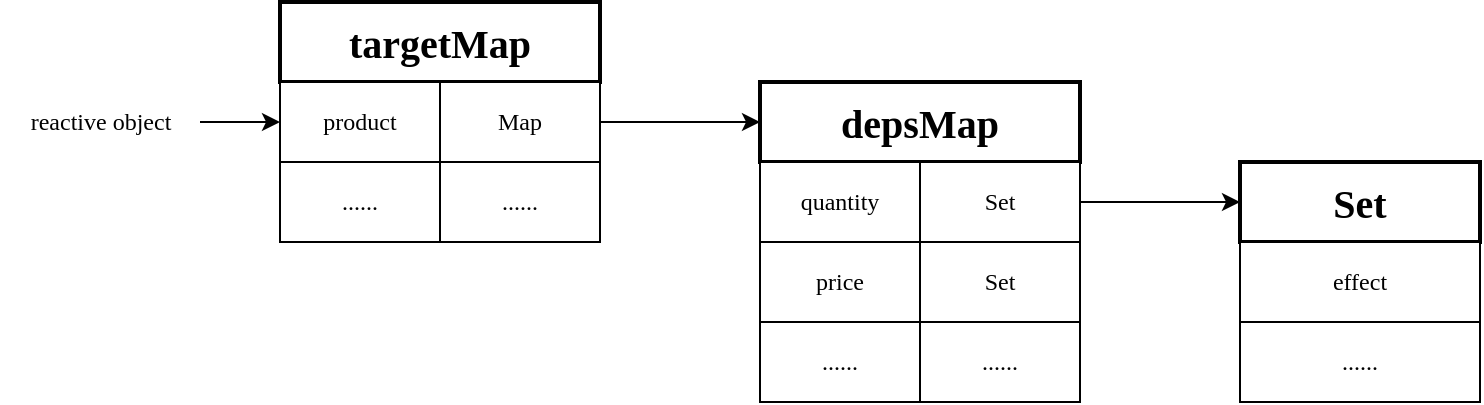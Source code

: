 <mxfile version="15.8.3" type="github">
  <diagram id="GzsZJ0gia4HIRhkVY6vl" name="Page-1">
    <mxGraphModel dx="1178" dy="641" grid="1" gridSize="10" guides="1" tooltips="1" connect="1" arrows="1" fold="1" page="1" pageScale="1" pageWidth="827" pageHeight="1169" math="0" shadow="0">
      <root>
        <mxCell id="0" />
        <mxCell id="1" parent="0" />
        <mxCell id="gN-B2AEJe_XTWejiOF4b-1" value="targetMap" style="rounded=0;whiteSpace=wrap;html=1;fontStyle=1;fontSize=20;fontFamily=Comic Sans MS;labelBorderColor=none;strokeWidth=2;" vertex="1" parent="1">
          <mxGeometry x="160" y="160" width="160" height="40" as="geometry" />
        </mxCell>
        <mxCell id="gN-B2AEJe_XTWejiOF4b-4" value="product" style="rounded=0;whiteSpace=wrap;html=1;labelBorderColor=none;fontFamily=Comic Sans MS;fontSize=12;strokeWidth=1;" vertex="1" parent="1">
          <mxGeometry x="160" y="200" width="80" height="40" as="geometry" />
        </mxCell>
        <mxCell id="gN-B2AEJe_XTWejiOF4b-22" style="edgeStyle=none;rounded=0;orthogonalLoop=1;jettySize=auto;html=1;exitX=1;exitY=0.5;exitDx=0;exitDy=0;entryX=0;entryY=0.5;entryDx=0;entryDy=0;fontFamily=Comic Sans MS;fontSize=12;endArrow=classic;endFill=1;strokeWidth=1;" edge="1" parent="1" source="gN-B2AEJe_XTWejiOF4b-5" target="gN-B2AEJe_XTWejiOF4b-15">
          <mxGeometry relative="1" as="geometry" />
        </mxCell>
        <mxCell id="gN-B2AEJe_XTWejiOF4b-5" value="Map" style="rounded=0;whiteSpace=wrap;html=1;labelBorderColor=none;fontFamily=Comic Sans MS;fontSize=12;strokeWidth=1;" vertex="1" parent="1">
          <mxGeometry x="240" y="200" width="80" height="40" as="geometry" />
        </mxCell>
        <mxCell id="gN-B2AEJe_XTWejiOF4b-6" value="......" style="rounded=0;whiteSpace=wrap;html=1;labelBorderColor=none;fontFamily=Comic Sans MS;fontSize=12;strokeWidth=1;" vertex="1" parent="1">
          <mxGeometry x="160" y="240" width="80" height="40" as="geometry" />
        </mxCell>
        <mxCell id="gN-B2AEJe_XTWejiOF4b-7" value="......" style="rounded=0;whiteSpace=wrap;html=1;labelBorderColor=none;fontFamily=Comic Sans MS;fontSize=12;strokeWidth=1;" vertex="1" parent="1">
          <mxGeometry x="240" y="240" width="80" height="40" as="geometry" />
        </mxCell>
        <mxCell id="gN-B2AEJe_XTWejiOF4b-14" value="" style="orthogonalLoop=1;jettySize=auto;html=1;fontFamily=Comic Sans MS;fontSize=12;entryX=0;entryY=0.5;entryDx=0;entryDy=0;strokeWidth=1;rounded=0;endArrow=classic;endFill=1;" edge="1" parent="1" source="gN-B2AEJe_XTWejiOF4b-11" target="gN-B2AEJe_XTWejiOF4b-4">
          <mxGeometry relative="1" as="geometry" />
        </mxCell>
        <mxCell id="gN-B2AEJe_XTWejiOF4b-11" value="reactive object" style="text;html=1;align=center;verticalAlign=middle;resizable=0;points=[];autosize=1;strokeColor=none;fillColor=none;fontSize=12;fontFamily=Comic Sans MS;" vertex="1" parent="1">
          <mxGeometry x="20" y="210" width="100" height="20" as="geometry" />
        </mxCell>
        <mxCell id="gN-B2AEJe_XTWejiOF4b-15" value="depsMap" style="rounded=0;whiteSpace=wrap;html=1;fontStyle=1;fontSize=20;fontFamily=Comic Sans MS;labelBorderColor=none;strokeWidth=2;" vertex="1" parent="1">
          <mxGeometry x="400" y="200" width="160" height="40" as="geometry" />
        </mxCell>
        <mxCell id="gN-B2AEJe_XTWejiOF4b-16" value="quantity" style="rounded=0;whiteSpace=wrap;html=1;labelBorderColor=none;fontFamily=Comic Sans MS;fontSize=12;strokeWidth=1;" vertex="1" parent="1">
          <mxGeometry x="400" y="240" width="80" height="40" as="geometry" />
        </mxCell>
        <mxCell id="gN-B2AEJe_XTWejiOF4b-33" style="edgeStyle=none;rounded=0;orthogonalLoop=1;jettySize=auto;html=1;exitX=1;exitY=0.5;exitDx=0;exitDy=0;entryX=0;entryY=0.5;entryDx=0;entryDy=0;fontFamily=Comic Sans MS;fontSize=12;endArrow=classic;endFill=1;strokeWidth=1;" edge="1" parent="1" source="gN-B2AEJe_XTWejiOF4b-17" target="gN-B2AEJe_XTWejiOF4b-23">
          <mxGeometry relative="1" as="geometry" />
        </mxCell>
        <mxCell id="gN-B2AEJe_XTWejiOF4b-17" value="Set" style="rounded=0;whiteSpace=wrap;html=1;labelBorderColor=none;fontFamily=Comic Sans MS;fontSize=12;strokeWidth=1;" vertex="1" parent="1">
          <mxGeometry x="480" y="240" width="80" height="40" as="geometry" />
        </mxCell>
        <mxCell id="gN-B2AEJe_XTWejiOF4b-18" value="price" style="rounded=0;whiteSpace=wrap;html=1;labelBorderColor=none;fontFamily=Comic Sans MS;fontSize=12;strokeWidth=1;" vertex="1" parent="1">
          <mxGeometry x="400" y="280" width="80" height="40" as="geometry" />
        </mxCell>
        <mxCell id="gN-B2AEJe_XTWejiOF4b-19" value="Set" style="rounded=0;whiteSpace=wrap;html=1;labelBorderColor=none;fontFamily=Comic Sans MS;fontSize=12;strokeWidth=1;" vertex="1" parent="1">
          <mxGeometry x="480" y="280" width="80" height="40" as="geometry" />
        </mxCell>
        <mxCell id="gN-B2AEJe_XTWejiOF4b-20" value="......" style="rounded=0;whiteSpace=wrap;html=1;labelBorderColor=none;fontFamily=Comic Sans MS;fontSize=12;strokeWidth=1;" vertex="1" parent="1">
          <mxGeometry x="400" y="320" width="80" height="40" as="geometry" />
        </mxCell>
        <mxCell id="gN-B2AEJe_XTWejiOF4b-21" value="......" style="rounded=0;whiteSpace=wrap;html=1;labelBorderColor=none;fontFamily=Comic Sans MS;fontSize=12;strokeWidth=1;" vertex="1" parent="1">
          <mxGeometry x="480" y="320" width="80" height="40" as="geometry" />
        </mxCell>
        <mxCell id="gN-B2AEJe_XTWejiOF4b-23" value="Set" style="rounded=0;whiteSpace=wrap;html=1;fontStyle=1;fontSize=20;fontFamily=Comic Sans MS;labelBorderColor=none;strokeWidth=2;" vertex="1" parent="1">
          <mxGeometry x="640" y="240" width="120" height="40" as="geometry" />
        </mxCell>
        <mxCell id="gN-B2AEJe_XTWejiOF4b-31" value="effect" style="rounded=0;whiteSpace=wrap;html=1;labelBorderColor=none;fontFamily=Comic Sans MS;fontSize=12;strokeWidth=1;" vertex="1" parent="1">
          <mxGeometry x="640" y="280" width="120" height="40" as="geometry" />
        </mxCell>
        <mxCell id="gN-B2AEJe_XTWejiOF4b-32" value="......" style="rounded=0;whiteSpace=wrap;html=1;labelBorderColor=none;fontFamily=Comic Sans MS;fontSize=12;strokeWidth=1;" vertex="1" parent="1">
          <mxGeometry x="640" y="320" width="120" height="40" as="geometry" />
        </mxCell>
      </root>
    </mxGraphModel>
  </diagram>
</mxfile>
